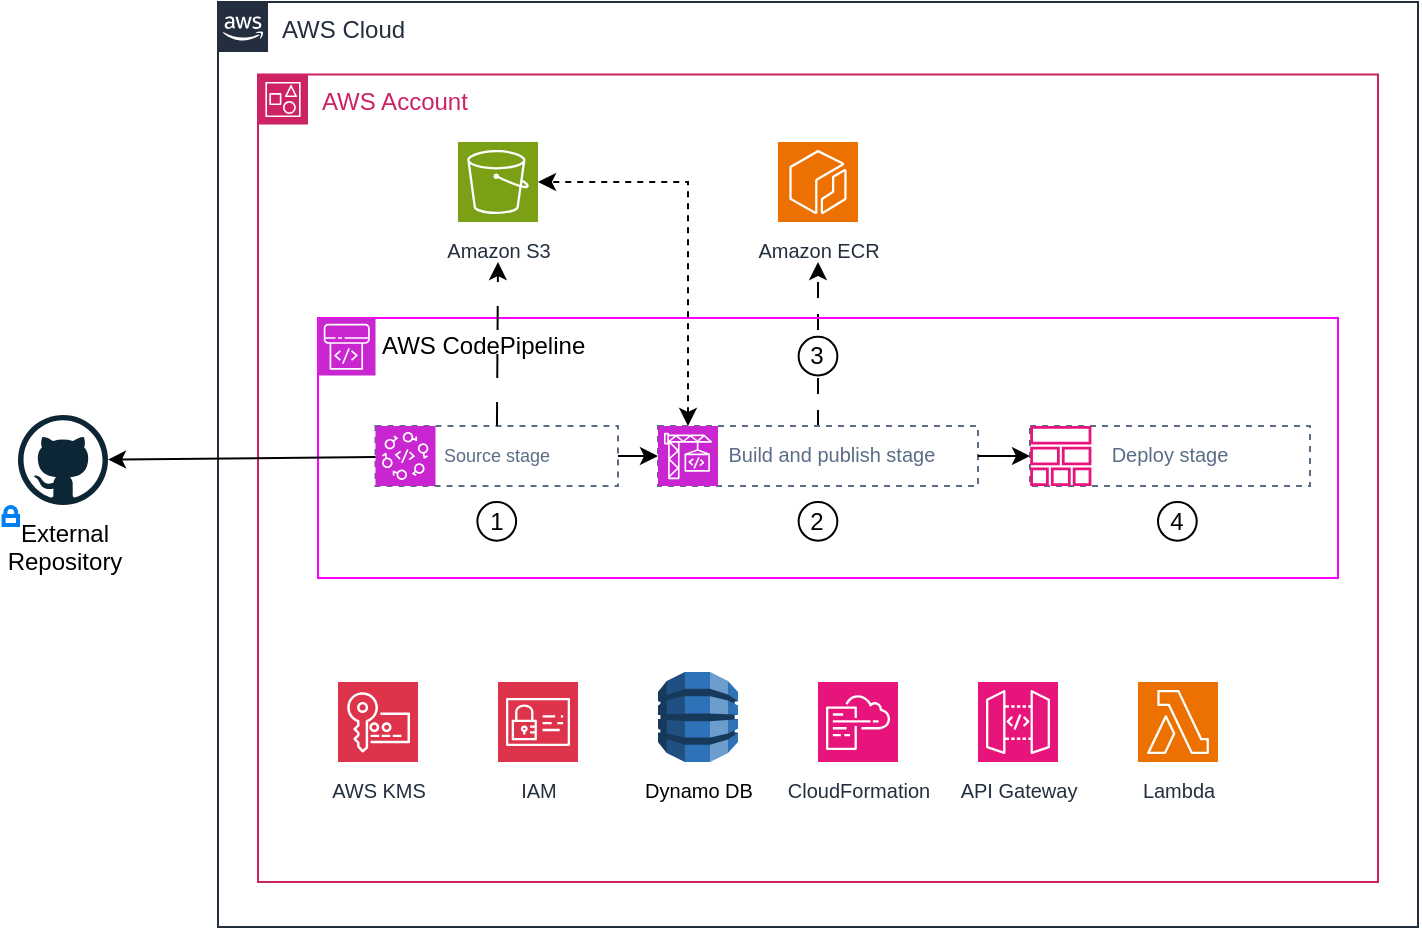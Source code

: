 <mxfile>
    <diagram id="3mjTB3s8jJ-OgzNAg8w_" name="Page-1">
        <mxGraphModel dx="878" dy="535" grid="1" gridSize="10" guides="1" tooltips="1" connect="1" arrows="1" fold="1" page="1" pageScale="1" pageWidth="827" pageHeight="1169" background="#ffffff" math="0" shadow="0">
            <root>
                <mxCell id="0"/>
                <mxCell id="1" parent="0"/>
                <mxCell id="4" value="AWS Cloud" style="points=[[0,0],[0.25,0],[0.5,0],[0.75,0],[1,0],[1,0.25],[1,0.5],[1,0.75],[1,1],[0.75,1],[0.5,1],[0.25,1],[0,1],[0,0.75],[0,0.5],[0,0.25]];outlineConnect=0;gradientColor=none;html=1;whiteSpace=wrap;fontSize=12;fontStyle=0;container=1;pointerEvents=0;collapsible=0;recursiveResize=0;shape=mxgraph.aws4.group;grIcon=mxgraph.aws4.group_aws_cloud_alt;strokeColor=#232F3E;fillColor=none;verticalAlign=top;align=left;spacingLeft=30;fontColor=#232F3E;dashed=0;movable=1;resizable=1;rotatable=1;deletable=1;editable=1;locked=0;connectable=1;" parent="1" vertex="1">
                    <mxGeometry x="140" y="140" width="600" height="462.5" as="geometry"/>
                </mxCell>
                <mxCell id="2" value="AWS Account" style="points=[[0,0],[0.25,0],[0.5,0],[0.75,0],[1,0],[1,0.25],[1,0.5],[1,0.75],[1,1],[0.75,1],[0.5,1],[0.25,1],[0,1],[0,0.75],[0,0.5],[0,0.25]];outlineConnect=0;gradientColor=none;html=1;whiteSpace=wrap;fontSize=12;fontStyle=0;container=1;pointerEvents=0;collapsible=0;recursiveResize=0;shape=mxgraph.aws4.group;grIcon=mxgraph.aws4.group_account;strokeColor=#CD2264;fillColor=none;verticalAlign=top;align=left;spacingLeft=30;fontColor=#CD2264;dashed=0;" parent="4" vertex="1">
                    <mxGeometry x="20" y="36.25" width="560" height="403.75" as="geometry"/>
                </mxCell>
                <mxCell id="21" style="edgeStyle=none;html=1;dashed=1;dashPattern=8 8;" parent="2" source="12" edge="1">
                    <mxGeometry relative="1" as="geometry">
                        <mxPoint x="280" y="93.75" as="targetPoint"/>
                    </mxGeometry>
                </mxCell>
                <mxCell id="7" value="         AWS CodePipeline" style="group;strokeColor=#FF00FF;strokeWidth=1;align=left;" parent="2" vertex="1" connectable="0">
                    <mxGeometry x="30" y="121.75" width="510" height="130" as="geometry"/>
                </mxCell>
                <mxCell id="6" value="" style="sketch=0;points=[[0,0,0],[0.25,0,0],[0.5,0,0],[0.75,0,0],[1,0,0],[0,1,0],[0.25,1,0],[0.5,1,0],[0.75,1,0],[1,1,0],[0,0.25,0],[0,0.5,0],[0,0.75,0],[1,0.25,0],[1,0.5,0],[1,0.75,0]];outlineConnect=0;fontColor=#232F3E;fillColor=#C925D1;strokeColor=#ffffff;dashed=0;verticalLabelPosition=bottom;verticalAlign=top;align=center;html=1;fontSize=12;fontStyle=0;aspect=fixed;shape=mxgraph.aws4.resourceIcon;resIcon=mxgraph.aws4.codepipeline;" parent="7" vertex="1">
                    <mxGeometry width="28.75" height="28.75" as="geometry"/>
                </mxCell>
                <mxCell id="13" value="" style="group;whiteSpace=wrap;html=1;" parent="7" vertex="1" connectable="0">
                    <mxGeometry x="28.75" y="54" width="121.25" height="70" as="geometry"/>
                </mxCell>
                <mxCell id="8" value="&lt;font style=&quot;font-size: 9px;&quot;&gt;Source stage&lt;/font&gt;" style="fillColor=none;strokeColor=#5A6C86;dashed=1;verticalAlign=top;fontStyle=0;fontColor=#5A6C86;whiteSpace=wrap;html=1;" parent="13" vertex="1">
                    <mxGeometry width="121.25" height="30" as="geometry"/>
                </mxCell>
                <mxCell id="10" value="" style="sketch=0;points=[[0,0,0],[0.25,0,0],[0.5,0,0],[0.75,0,0],[1,0,0],[0,1,0],[0.25,1,0],[0.5,1,0],[0.75,1,0],[1,1,0],[0,0.25,0],[0,0.5,0],[0,0.75,0],[1,0.25,0],[1,0.5,0],[1,0.75,0]];outlineConnect=0;fontColor=#232F3E;fillColor=#C925D1;strokeColor=#ffffff;dashed=0;verticalLabelPosition=bottom;verticalAlign=top;align=center;html=1;fontSize=12;fontStyle=0;aspect=fixed;shape=mxgraph.aws4.resourceIcon;resIcon=mxgraph.aws4.codestar;" parent="13" vertex="1">
                    <mxGeometry width="30" height="30" as="geometry"/>
                </mxCell>
                <mxCell id="24" value="1" style="ellipse;whiteSpace=wrap;html=1;aspect=fixed;" parent="13" vertex="1">
                    <mxGeometry x="50.94" y="38" width="19.37" height="19.37" as="geometry"/>
                </mxCell>
                <mxCell id="19" value="" style="group" parent="7" vertex="1" connectable="0">
                    <mxGeometry x="170" y="54" width="160" height="30" as="geometry"/>
                </mxCell>
                <mxCell id="12" value="&lt;font size=&quot;1&quot;&gt;&amp;nbsp; &amp;nbsp; &amp;nbsp;Build and publish stage&lt;/font&gt;" style="fillColor=none;strokeColor=#5A6C86;dashed=1;verticalAlign=top;fontStyle=0;fontColor=#5A6C86;whiteSpace=wrap;html=1;" parent="19" vertex="1">
                    <mxGeometry width="160" height="30" as="geometry"/>
                </mxCell>
                <mxCell id="14" value="" style="sketch=0;points=[[0,0,0],[0.25,0,0],[0.5,0,0],[0.75,0,0],[1,0,0],[0,1,0],[0.25,1,0],[0.5,1,0],[0.75,1,0],[1,1,0],[0,0.25,0],[0,0.5,0],[0,0.75,0],[1,0.25,0],[1,0.5,0],[1,0.75,0]];outlineConnect=0;fontColor=#232F3E;fillColor=#C925D1;strokeColor=#ffffff;dashed=0;verticalLabelPosition=bottom;verticalAlign=top;align=center;html=1;fontSize=12;fontStyle=0;aspect=fixed;shape=mxgraph.aws4.resourceIcon;resIcon=mxgraph.aws4.codebuild;" parent="19" vertex="1">
                    <mxGeometry width="30" height="30" as="geometry"/>
                </mxCell>
                <mxCell id="20" value="" style="group" parent="7" vertex="1" connectable="0">
                    <mxGeometry x="356" y="54" width="140" height="30" as="geometry"/>
                </mxCell>
                <mxCell id="16" value="&lt;font size=&quot;1&quot;&gt;Deploy stage&lt;/font&gt;" style="fillColor=none;strokeColor=#5A6C86;dashed=1;verticalAlign=top;fontStyle=0;fontColor=#5A6C86;whiteSpace=wrap;html=1;" parent="20" vertex="1">
                    <mxGeometry width="140" height="30" as="geometry"/>
                </mxCell>
                <mxCell id="17" value="" style="sketch=0;outlineConnect=0;fontColor=#232F3E;gradientColor=none;fillColor=#E7157B;strokeColor=none;dashed=0;verticalLabelPosition=bottom;verticalAlign=top;align=center;html=1;fontSize=12;fontStyle=0;aspect=fixed;pointerEvents=1;shape=mxgraph.aws4.stack;" parent="20" vertex="1">
                    <mxGeometry width="30.79" height="30" as="geometry"/>
                </mxCell>
                <mxCell id="22" style="edgeStyle=none;html=1;entryX=0;entryY=0.5;entryDx=0;entryDy=0;" parent="7" source="8" target="12" edge="1">
                    <mxGeometry relative="1" as="geometry"/>
                </mxCell>
                <mxCell id="23" style="edgeStyle=none;html=1;entryX=0;entryY=0.5;entryDx=0;entryDy=0;" parent="7" source="12" target="16" edge="1">
                    <mxGeometry relative="1" as="geometry"/>
                </mxCell>
                <mxCell id="26" value="2" style="ellipse;whiteSpace=wrap;html=1;aspect=fixed;" parent="7" vertex="1">
                    <mxGeometry x="240.31" y="92" width="19.37" height="19.37" as="geometry"/>
                </mxCell>
                <mxCell id="27" value="3" style="ellipse;whiteSpace=wrap;html=1;aspect=fixed;" parent="7" vertex="1">
                    <mxGeometry x="240.31" y="9.38" width="19.37" height="19.37" as="geometry"/>
                </mxCell>
                <mxCell id="28" value="4" style="ellipse;whiteSpace=wrap;html=1;aspect=fixed;" parent="7" vertex="1">
                    <mxGeometry x="420" y="92" width="19.37" height="19.37" as="geometry"/>
                </mxCell>
                <mxCell id="18" value="&lt;font style=&quot;font-size: 10px;&quot;&gt;Amazon ECR&lt;/font&gt;" style="sketch=0;points=[[0,0,0],[0.25,0,0],[0.5,0,0],[0.75,0,0],[1,0,0],[0,1,0],[0.25,1,0],[0.5,1,0],[0.75,1,0],[1,1,0],[0,0.25,0],[0,0.5,0],[0,0.75,0],[1,0.25,0],[1,0.5,0],[1,0.75,0]];outlineConnect=0;fontColor=#232F3E;fillColor=#ED7100;strokeColor=#ffffff;dashed=0;verticalLabelPosition=bottom;verticalAlign=top;align=center;html=1;fontSize=12;fontStyle=0;aspect=fixed;shape=mxgraph.aws4.resourceIcon;resIcon=mxgraph.aws4.ecr;" parent="2" vertex="1">
                    <mxGeometry x="260" y="33.75" width="40" height="40" as="geometry"/>
                </mxCell>
                <mxCell id="29" value="&lt;font style=&quot;font-size: 10px;&quot;&gt;Amazon S3&lt;/font&gt;" style="sketch=0;points=[[0,0,0],[0.25,0,0],[0.5,0,0],[0.75,0,0],[1,0,0],[0,1,0],[0.25,1,0],[0.5,1,0],[0.75,1,0],[1,1,0],[0,0.25,0],[0,0.5,0],[0,0.75,0],[1,0.25,0],[1,0.5,0],[1,0.75,0]];outlineConnect=0;fontColor=#232F3E;fillColor=#7AA116;strokeColor=#ffffff;dashed=0;verticalLabelPosition=bottom;verticalAlign=top;align=center;html=1;fontSize=12;fontStyle=0;aspect=fixed;shape=mxgraph.aws4.resourceIcon;resIcon=mxgraph.aws4.s3;" parent="2" vertex="1">
                    <mxGeometry x="100" y="33.75" width="40" height="40" as="geometry"/>
                </mxCell>
                <mxCell id="32" style="edgeStyle=none;html=1;dashed=1;dashPattern=12 12;" parent="2" source="8" edge="1">
                    <mxGeometry relative="1" as="geometry">
                        <mxPoint x="120" y="93.75" as="targetPoint"/>
                    </mxGeometry>
                </mxCell>
                <mxCell id="33" style="edgeStyle=none;html=1;entryX=1;entryY=0.5;entryDx=0;entryDy=0;entryPerimeter=0;rounded=0;curved=0;endArrow=classic;endFill=1;startArrow=classic;startFill=1;dashed=1;" parent="2" source="14" target="29" edge="1">
                    <mxGeometry relative="1" as="geometry">
                        <Array as="points">
                            <mxPoint x="215" y="53.75"/>
                        </Array>
                    </mxGeometry>
                </mxCell>
                <mxCell id="35" value="&lt;font style=&quot;font-size: 10px;&quot;&gt;AWS KMS&lt;/font&gt;" style="sketch=0;points=[[0,0,0],[0.25,0,0],[0.5,0,0],[0.75,0,0],[1,0,0],[0,1,0],[0.25,1,0],[0.5,1,0],[0.75,1,0],[1,1,0],[0,0.25,0],[0,0.5,0],[0,0.75,0],[1,0.25,0],[1,0.5,0],[1,0.75,0]];outlineConnect=0;fontColor=#232F3E;fillColor=#DD344C;strokeColor=#ffffff;dashed=0;verticalLabelPosition=bottom;verticalAlign=top;align=center;html=1;fontSize=12;fontStyle=0;aspect=fixed;shape=mxgraph.aws4.resourceIcon;resIcon=mxgraph.aws4.key_management_service;" parent="2" vertex="1">
                    <mxGeometry x="40" y="303.75" width="40" height="40" as="geometry"/>
                </mxCell>
                <mxCell id="36" value="&lt;font style=&quot;font-size: 10px;&quot;&gt;IAM&lt;/font&gt;" style="sketch=0;points=[[0,0,0],[0.25,0,0],[0.5,0,0],[0.75,0,0],[1,0,0],[0,1,0],[0.25,1,0],[0.5,1,0],[0.75,1,0],[1,1,0],[0,0.25,0],[0,0.5,0],[0,0.75,0],[1,0.25,0],[1,0.5,0],[1,0.75,0]];outlineConnect=0;fontColor=#232F3E;fillColor=#DD344C;strokeColor=#ffffff;dashed=0;verticalLabelPosition=bottom;verticalAlign=top;align=center;html=1;fontSize=12;fontStyle=0;aspect=fixed;shape=mxgraph.aws4.resourceIcon;resIcon=mxgraph.aws4.identity_and_access_management;" parent="2" vertex="1">
                    <mxGeometry x="120" y="303.75" width="40" height="40" as="geometry"/>
                </mxCell>
                <mxCell id="37" value="&lt;font style=&quot;font-size: 10px;&quot;&gt;Dynamo DB&lt;/font&gt;" style="outlineConnect=0;dashed=0;verticalLabelPosition=bottom;verticalAlign=top;align=center;html=1;shape=mxgraph.aws3.dynamo_db;fillColor=#2E73B8;gradientColor=none;aspect=fixed;" parent="2" vertex="1">
                    <mxGeometry x="200" y="298.76" width="40" height="44.99" as="geometry"/>
                </mxCell>
                <mxCell id="39" value="&lt;font style=&quot;font-size: 10px;&quot;&gt;CloudFormation&lt;/font&gt;" style="sketch=0;points=[[0,0,0],[0.25,0,0],[0.5,0,0],[0.75,0,0],[1,0,0],[0,1,0],[0.25,1,0],[0.5,1,0],[0.75,1,0],[1,1,0],[0,0.25,0],[0,0.5,0],[0,0.75,0],[1,0.25,0],[1,0.5,0],[1,0.75,0]];points=[[0,0,0],[0.25,0,0],[0.5,0,0],[0.75,0,0],[1,0,0],[0,1,0],[0.25,1,0],[0.5,1,0],[0.75,1,0],[1,1,0],[0,0.25,0],[0,0.5,0],[0,0.75,0],[1,0.25,0],[1,0.5,0],[1,0.75,0]];outlineConnect=0;fontColor=#232F3E;fillColor=#E7157B;strokeColor=#ffffff;dashed=0;verticalLabelPosition=bottom;verticalAlign=top;align=center;html=1;fontSize=12;fontStyle=0;aspect=fixed;shape=mxgraph.aws4.resourceIcon;resIcon=mxgraph.aws4.cloudformation;" vertex="1" parent="2">
                    <mxGeometry x="280" y="303.75" width="40" height="40" as="geometry"/>
                </mxCell>
                <mxCell id="42" value="&lt;font style=&quot;font-size: 10px;&quot;&gt;API Gateway&lt;/font&gt;" style="sketch=0;points=[[0,0,0],[0.25,0,0],[0.5,0,0],[0.75,0,0],[1,0,0],[0,1,0],[0.25,1,0],[0.5,1,0],[0.75,1,0],[1,1,0],[0,0.25,0],[0,0.5,0],[0,0.75,0],[1,0.25,0],[1,0.5,0],[1,0.75,0]];outlineConnect=0;fontColor=#232F3E;fillColor=#E7157B;strokeColor=#ffffff;dashed=0;verticalLabelPosition=bottom;verticalAlign=top;align=center;html=1;fontSize=12;fontStyle=0;aspect=fixed;shape=mxgraph.aws4.resourceIcon;resIcon=mxgraph.aws4.api_gateway;" vertex="1" parent="2">
                    <mxGeometry x="360" y="303.75" width="40" height="40" as="geometry"/>
                </mxCell>
                <mxCell id="43" value="&lt;font style=&quot;font-size: 10px;&quot;&gt;Lambda&lt;/font&gt;" style="sketch=0;points=[[0,0,0],[0.25,0,0],[0.5,0,0],[0.75,0,0],[1,0,0],[0,1,0],[0.25,1,0],[0.5,1,0],[0.75,1,0],[1,1,0],[0,0.25,0],[0,0.5,0],[0,0.75,0],[1,0.25,0],[1,0.5,0],[1,0.75,0]];outlineConnect=0;fontColor=#232F3E;fillColor=#ED7100;strokeColor=#ffffff;dashed=0;verticalLabelPosition=bottom;verticalAlign=top;align=center;html=1;fontSize=12;fontStyle=0;aspect=fixed;shape=mxgraph.aws4.resourceIcon;resIcon=mxgraph.aws4.lambda;" vertex="1" parent="2">
                    <mxGeometry x="440" y="303.75" width="40" height="40" as="geometry"/>
                </mxCell>
                <mxCell id="3" value="External&lt;div&gt;Repository&lt;/div&gt;" style="dashed=0;outlineConnect=0;html=1;align=center;labelPosition=center;verticalLabelPosition=bottom;verticalAlign=top;shape=mxgraph.weblogos.github" parent="1" vertex="1">
                    <mxGeometry x="40" y="346.5" width="45" height="45" as="geometry"/>
                </mxCell>
                <mxCell id="11" style="edgeStyle=none;html=1;" parent="1" source="8" target="3" edge="1">
                    <mxGeometry relative="1" as="geometry"/>
                </mxCell>
                <mxCell id="34" value="" style="html=1;verticalLabelPosition=bottom;align=center;labelBackgroundColor=#ffffff;verticalAlign=top;strokeWidth=2;strokeColor=#0080F0;shadow=0;dashed=0;shape=mxgraph.ios7.icons.locked;" parent="1" vertex="1">
                    <mxGeometry x="32.8" y="392.5" width="7.2" height="9" as="geometry"/>
                </mxCell>
            </root>
        </mxGraphModel>
    </diagram>
</mxfile>
